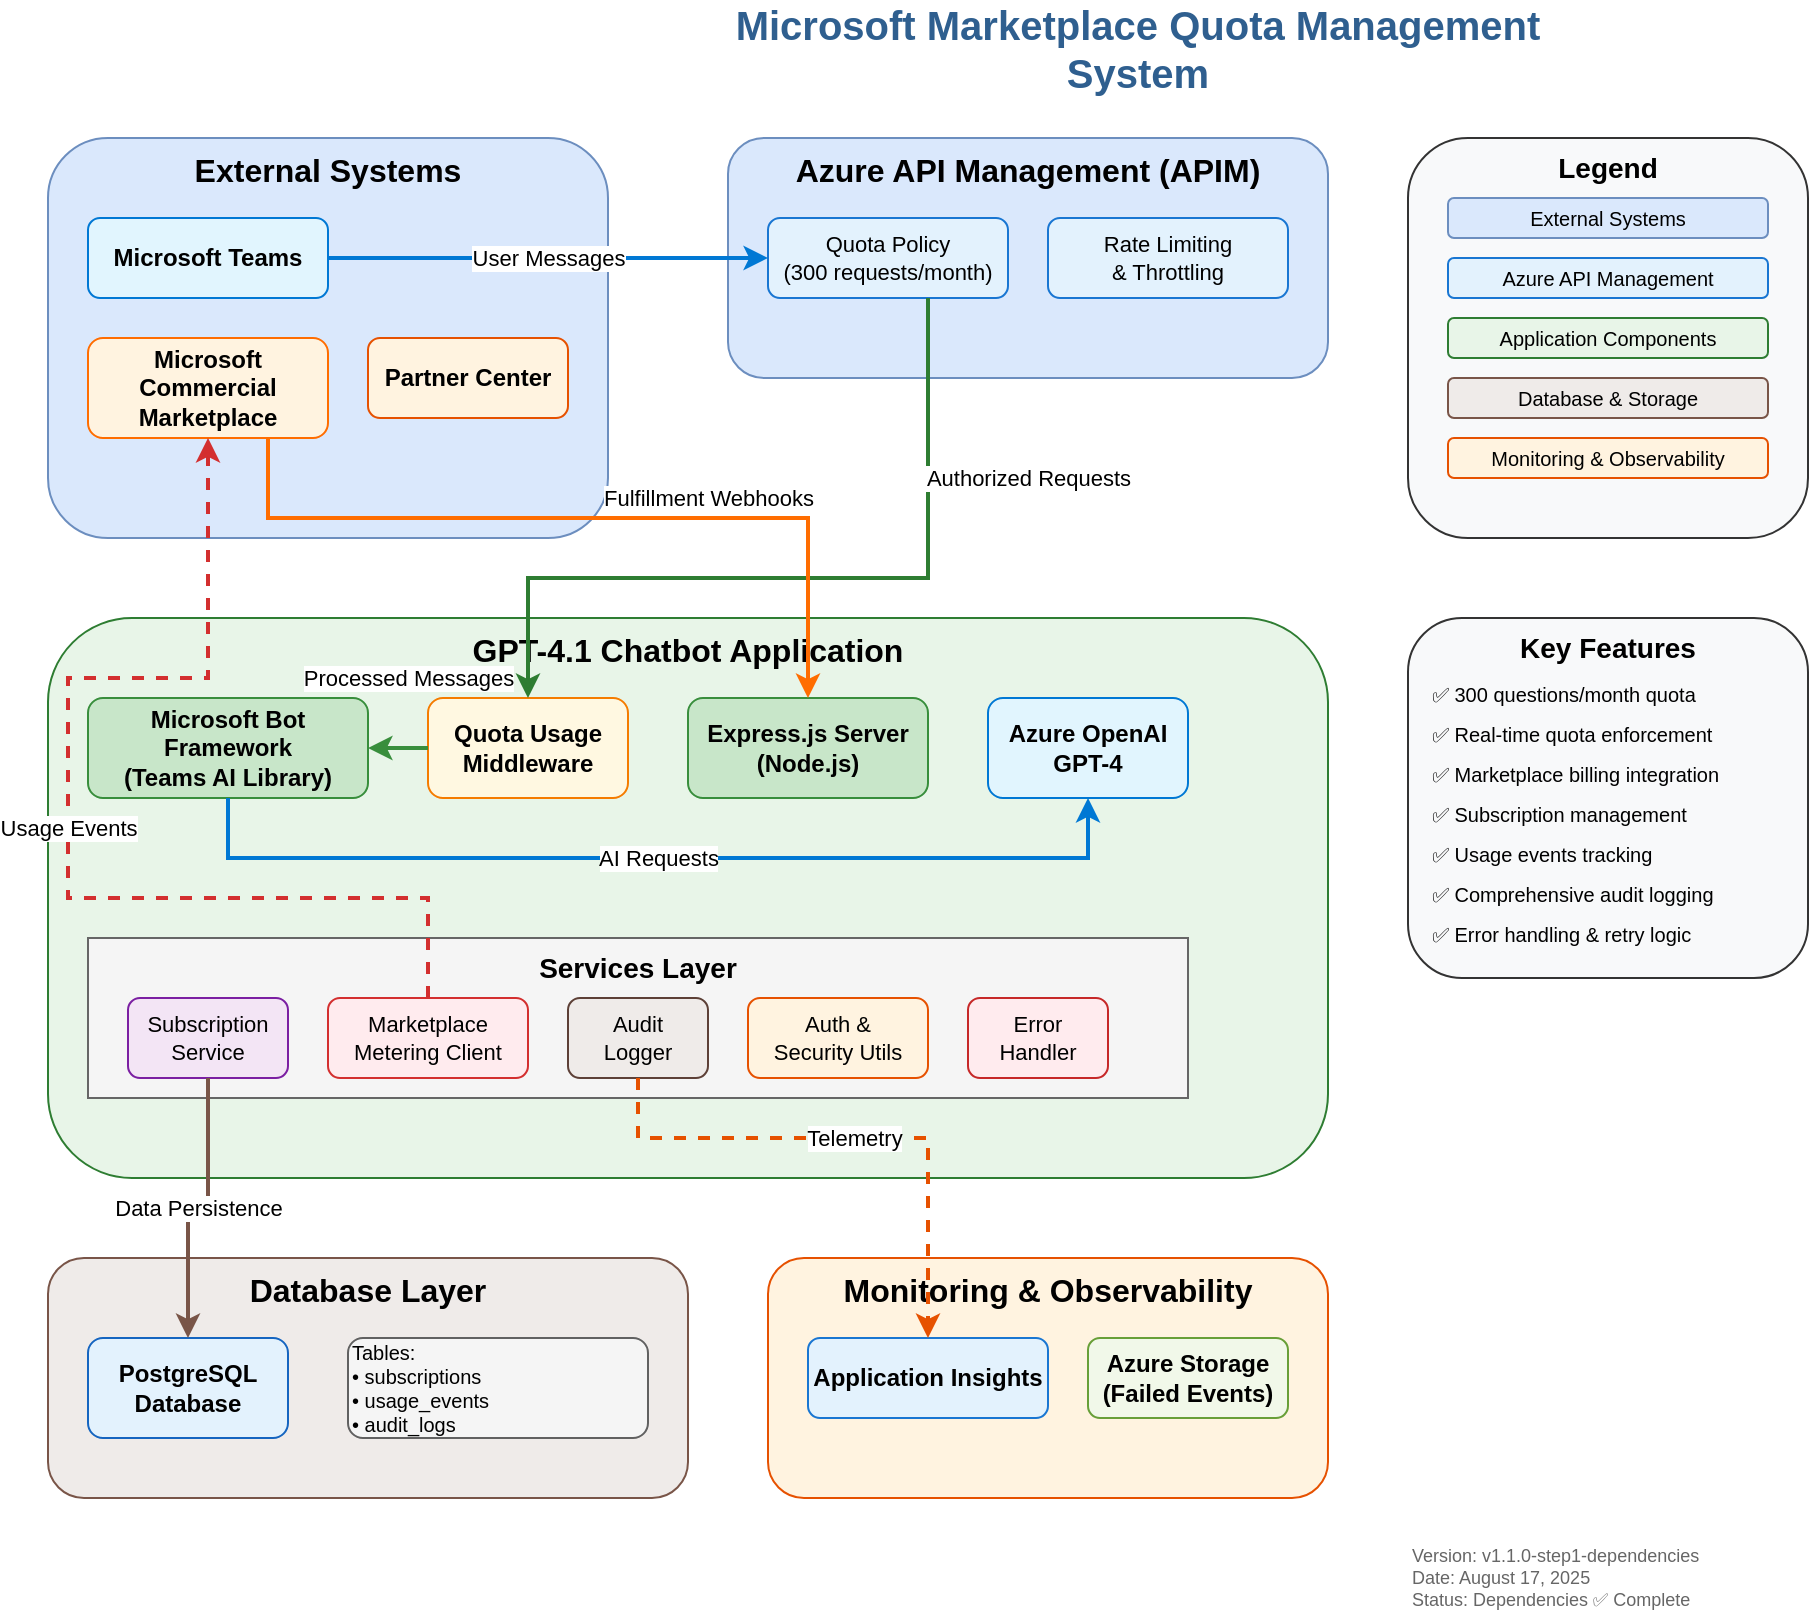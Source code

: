 <mxfile version="28.0.6">
  <diagram name="Microsoft Marketplace Quota Architecture" id="architecture">
    <mxGraphModel dx="1189" dy="819" grid="1" gridSize="10" guides="1" tooltips="1" connect="1" arrows="1" fold="1" page="1" pageScale="1" pageWidth="1169" pageHeight="827" math="0" shadow="0">
      <root>
        <mxCell id="0" />
        <mxCell id="1" parent="0" />
        <mxCell id="title" value="Microsoft Marketplace Quota Management System" style="text;html=1;strokeColor=none;fillColor=none;align=center;verticalAlign=middle;whiteSpace=wrap;rounded=0;fontSize=20;fontStyle=1;fontColor=#2F5F8F;" parent="1" vertex="1">
          <mxGeometry x="350" y="20" width="470" height="30" as="geometry" />
        </mxCell>
        <mxCell id="external-box" value="External Systems" style="rounded=1;whiteSpace=wrap;html=1;strokeColor=#6c8ebf;fillColor=#dae8fc;fontSize=16;fontStyle=1;verticalAlign=top;" parent="1" vertex="1">
          <mxGeometry x="40" y="80" width="280" height="200" as="geometry" />
        </mxCell>
        <mxCell id="teams" value="Microsoft Teams" style="rounded=1;whiteSpace=wrap;html=1;strokeColor=#0078d4;fillColor=#e1f5fe;fontSize=12;fontStyle=1;" parent="1" vertex="1">
          <mxGeometry x="60" y="120" width="120" height="40" as="geometry" />
        </mxCell>
        <mxCell id="marketplace" value="Microsoft&#xa;Commercial Marketplace" style="rounded=1;whiteSpace=wrap;html=1;strokeColor=#ff6d00;fillColor=#fff3e0;fontSize=12;fontStyle=1;" parent="1" vertex="1">
          <mxGeometry x="60" y="180" width="120" height="50" as="geometry" />
        </mxCell>
        <mxCell id="partner-center" value="Partner Center" style="rounded=1;whiteSpace=wrap;html=1;strokeColor=#e65100;fillColor=#fff3e0;fontSize=12;fontStyle=1;" parent="1" vertex="1">
          <mxGeometry x="200" y="180" width="100" height="40" as="geometry" />
        </mxCell>
        <mxCell id="apim-box" value="Azure API Management (APIM)" style="rounded=1;whiteSpace=wrap;html=1;strokeColor=#6c8ebf;fillColor=#dae8fc;fontSize=16;fontStyle=1;verticalAlign=top;" parent="1" vertex="1">
          <mxGeometry x="380" y="80" width="300" height="120" as="geometry" />
        </mxCell>
        <mxCell id="apim-quota" value="Quota Policy&#xa;(300 requests/month)" style="rounded=1;whiteSpace=wrap;html=1;strokeColor=#1976d2;fillColor=#e3f2fd;fontSize=11;" parent="1" vertex="1">
          <mxGeometry x="400" y="120" width="120" height="40" as="geometry" />
        </mxCell>
        <mxCell id="apim-rate" value="Rate Limiting&#xa;&amp; Throttling" style="rounded=1;whiteSpace=wrap;html=1;strokeColor=#1976d2;fillColor=#e3f2fd;fontSize=11;" parent="1" vertex="1">
          <mxGeometry x="540" y="120" width="120" height="40" as="geometry" />
        </mxCell>
        <mxCell id="app-box" value="GPT-4.1 Chatbot Application" style="rounded=1;whiteSpace=wrap;html=1;strokeColor=#2e7d32;fillColor=#e8f5e8;fontSize=16;fontStyle=1;verticalAlign=top;" parent="1" vertex="1">
          <mxGeometry x="40" y="320" width="640" height="280" as="geometry" />
        </mxCell>
        <mxCell id="bot-framework" value="Microsoft Bot Framework&#xa;(Teams AI Library)" style="rounded=1;whiteSpace=wrap;html=1;strokeColor=#388e3c;fillColor=#c8e6c9;fontSize=12;fontStyle=1;" parent="1" vertex="1">
          <mxGeometry x="60" y="360" width="140" height="50" as="geometry" />
        </mxCell>
        <mxCell id="quota-middleware" value="Quota Usage&#xa;Middleware" style="rounded=1;whiteSpace=wrap;html=1;strokeColor=#f57c00;fillColor=#fff8e1;fontSize=12;fontStyle=1;" parent="1" vertex="1">
          <mxGeometry x="230" y="360" width="100" height="50" as="geometry" />
        </mxCell>
        <mxCell id="express" value="Express.js Server&#xa;(Node.js)" style="rounded=1;whiteSpace=wrap;html=1;strokeColor=#388e3c;fillColor=#c8e6c9;fontSize=12;fontStyle=1;" parent="1" vertex="1">
          <mxGeometry x="360" y="360" width="120" height="50" as="geometry" />
        </mxCell>
        <mxCell id="openai" value="Azure OpenAI&#xa;GPT-4" style="rounded=1;whiteSpace=wrap;html=1;strokeColor=#0078d4;fillColor=#e1f5fe;fontSize=12;fontStyle=1;" parent="1" vertex="1">
          <mxGeometry x="510" y="360" width="100" height="50" as="geometry" />
        </mxCell>
        <mxCell id="services-box" value="Services Layer" style="rounded=0;whiteSpace=wrap;html=1;strokeColor=#666666;fillColor=#f5f5f5;fontSize=14;fontStyle=1;verticalAlign=top;" parent="1" vertex="1">
          <mxGeometry x="60" y="480" width="550" height="80" as="geometry" />
        </mxCell>
        <mxCell id="subscription-service" value="Subscription&#xa;Service" style="rounded=1;whiteSpace=wrap;html=1;strokeColor=#7b1fa2;fillColor=#f3e5f5;fontSize=11;" parent="1" vertex="1">
          <mxGeometry x="80" y="510" width="80" height="40" as="geometry" />
        </mxCell>
        <mxCell id="metering-client" value="Marketplace&#xa;Metering Client" style="rounded=1;whiteSpace=wrap;html=1;strokeColor=#d32f2f;fillColor=#ffebee;fontSize=11;" parent="1" vertex="1">
          <mxGeometry x="180" y="510" width="100" height="40" as="geometry" />
        </mxCell>
        <mxCell id="audit-logger" value="Audit&#xa;Logger" style="rounded=1;whiteSpace=wrap;html=1;strokeColor=#5d4037;fillColor=#efebe9;fontSize=11;" parent="1" vertex="1">
          <mxGeometry x="300" y="510" width="70" height="40" as="geometry" />
        </mxCell>
        <mxCell id="auth-utils" value="Auth &amp;&#xa;Security Utils" style="rounded=1;whiteSpace=wrap;html=1;strokeColor=#e65100;fillColor=#fff3e0;fontSize=11;" parent="1" vertex="1">
          <mxGeometry x="390" y="510" width="90" height="40" as="geometry" />
        </mxCell>
        <mxCell id="error-handler" value="Error&#xa;Handler" style="rounded=1;whiteSpace=wrap;html=1;strokeColor=#c62828;fillColor=#ffebee;fontSize=11;" parent="1" vertex="1">
          <mxGeometry x="500" y="510" width="70" height="40" as="geometry" />
        </mxCell>
        <mxCell id="database-box" value="Database Layer" style="rounded=1;whiteSpace=wrap;html=1;strokeColor=#795548;fillColor=#efebe9;fontSize=16;fontStyle=1;verticalAlign=top;" parent="1" vertex="1">
          <mxGeometry x="40" y="640" width="320" height="120" as="geometry" />
        </mxCell>
        <mxCell id="postgresql" value="PostgreSQL&#xa;Database" style="rounded=1;whiteSpace=wrap;html=1;strokeColor=#1565c0;fillColor=#e3f2fd;fontSize=12;fontStyle=1;" parent="1" vertex="1">
          <mxGeometry x="60" y="680" width="100" height="50" as="geometry" />
        </mxCell>
        <mxCell id="tables" value="Tables:&#xa;• subscriptions&#xa;• usage_events&#xa;• audit_logs" style="rounded=1;whiteSpace=wrap;html=1;strokeColor=#616161;fillColor=#f5f5f5;fontSize=10;align=left;" parent="1" vertex="1">
          <mxGeometry x="190" y="680" width="150" height="50" as="geometry" />
        </mxCell>
        <mxCell id="monitoring-box" value="Monitoring &amp; Observability" style="rounded=1;whiteSpace=wrap;html=1;strokeColor=#e65100;fillColor=#fff3e0;fontSize=16;fontStyle=1;verticalAlign=top;" parent="1" vertex="1">
          <mxGeometry x="400" y="640" width="280" height="120" as="geometry" />
        </mxCell>
        <mxCell id="app-insights" value="Application Insights" style="rounded=1;whiteSpace=wrap;html=1;strokeColor=#1976d2;fillColor=#e3f2fd;fontSize=12;fontStyle=1;" parent="1" vertex="1">
          <mxGeometry x="420" y="680" width="120" height="40" as="geometry" />
        </mxCell>
        <mxCell id="azure-storage" value="Azure Storage&#xa;(Failed Events)" style="rounded=1;whiteSpace=wrap;html=1;strokeColor=#689f38;fillColor=#f1f8e9;fontSize=12;fontStyle=1;" parent="1" vertex="1">
          <mxGeometry x="560" y="680" width="100" height="40" as="geometry" />
        </mxCell>
        <mxCell id="flow1" value="User Messages" style="edgeStyle=orthogonalEdgeStyle;rounded=0;orthogonalLoop=1;jettySize=auto;html=1;strokeWidth=2;strokeColor=#0078d4;" parent="1" source="teams" target="apim-quota" edge="1">
          <mxGeometry relative="1" as="geometry" />
        </mxCell>
        <mxCell id="flow2" value="Authorized Requests" style="edgeStyle=orthogonalEdgeStyle;rounded=0;orthogonalLoop=1;jettySize=auto;html=1;strokeWidth=2;strokeColor=#2e7d32;" parent="1" source="apim-quota" target="quota-middleware" edge="1">
          <mxGeometry x="-0.55" y="50" relative="1" as="geometry">
            <mxPoint x="460" y="240" as="sourcePoint" />
            <mxPoint x="280" y="320" as="targetPoint" />
            <Array as="points">
              <mxPoint x="480" y="300" />
              <mxPoint x="280" y="300" />
            </Array>
            <mxPoint as="offset" />
          </mxGeometry>
        </mxCell>
        <mxCell id="flow3" value="Processed Messages" style="edgeStyle=orthogonalEdgeStyle;rounded=0;orthogonalLoop=1;jettySize=auto;html=1;strokeWidth=2;strokeColor=#388e3c;" parent="1" source="quota-middleware" target="bot-framework" edge="1">
          <mxGeometry x="0.2" y="-35" relative="1" as="geometry">
            <mxPoint as="offset" />
          </mxGeometry>
        </mxCell>
        <mxCell id="flow4" value="AI Requests" style="edgeStyle=orthogonalEdgeStyle;rounded=0;orthogonalLoop=1;jettySize=auto;html=1;strokeWidth=2;strokeColor=#0078d4;" parent="1" source="bot-framework" target="openai" edge="1">
          <mxGeometry relative="1" as="geometry">
            <mxPoint x="200" y="385" as="sourcePoint" />
            <mxPoint x="510" y="385" as="targetPoint" />
            <Array as="points">
              <mxPoint x="130" y="440" />
              <mxPoint x="560" y="440" />
            </Array>
          </mxGeometry>
        </mxCell>
        <mxCell id="flow5" value="Fulfillment Webhooks" style="edgeStyle=orthogonalEdgeStyle;rounded=0;orthogonalLoop=1;jettySize=auto;html=1;strokeWidth=2;strokeColor=#ff6d00;" parent="1" source="marketplace" target="express" edge="1">
          <mxGeometry x="0.3" y="10" relative="1" as="geometry">
            <mxPoint x="120" y="240" as="sourcePoint" />
            <mxPoint x="420" y="320" as="targetPoint" />
            <Array as="points">
              <mxPoint x="150" y="270" />
              <mxPoint x="420" y="270" />
            </Array>
            <mxPoint as="offset" />
          </mxGeometry>
        </mxCell>
        <mxCell id="flow6" value="Usage Events" style="edgeStyle=orthogonalEdgeStyle;rounded=0;orthogonalLoop=1;jettySize=auto;html=1;strokeWidth=2;strokeColor=#d32f2f;dashed=1;" parent="1" source="metering-client" target="marketplace" edge="1">
          <mxGeometry relative="1" as="geometry">
            <mxPoint x="230" y="470" as="sourcePoint" />
            <mxPoint x="120" y="240" as="targetPoint" />
            <Array as="points">
              <mxPoint x="230" y="460" />
              <mxPoint x="50" y="460" />
              <mxPoint x="50" y="350" />
              <mxPoint x="120" y="350" />
            </Array>
          </mxGeometry>
        </mxCell>
        <mxCell id="flow7" value="Data Persistence" style="edgeStyle=orthogonalEdgeStyle;rounded=0;orthogonalLoop=1;jettySize=auto;html=1;strokeWidth=2;strokeColor=#795548;" parent="1" source="subscription-service" target="postgresql" edge="1">
          <mxGeometry relative="1" as="geometry">
            <mxPoint x="120" y="520" as="sourcePoint" />
            <mxPoint x="110" y="640" as="targetPoint" />
          </mxGeometry>
        </mxCell>
        <mxCell id="flow8" value="Telemetry" style="edgeStyle=orthogonalEdgeStyle;rounded=0;orthogonalLoop=1;jettySize=auto;html=1;strokeWidth=2;strokeColor=#e65100;dashed=1;" parent="1" source="audit-logger" target="app-insights" edge="1">
          <mxGeometry relative="1" as="geometry">
            <mxPoint x="335" y="520" as="sourcePoint" />
            <mxPoint x="480" y="640" as="targetPoint" />
            <Array as="points">
              <mxPoint x="335" y="580" />
              <mxPoint x="480" y="580" />
            </Array>
          </mxGeometry>
        </mxCell>
        <mxCell id="legend-box" value="Legend" style="rounded=1;whiteSpace=wrap;html=1;strokeColor=#333333;fillColor=#f8f9fa;fontSize=14;fontStyle=1;verticalAlign=top;" parent="1" vertex="1">
          <mxGeometry x="720" y="80" width="200" height="200" as="geometry" />
        </mxCell>
        <mxCell id="legend-external" value="External Systems" style="rounded=1;whiteSpace=wrap;html=1;strokeColor=#6c8ebf;fillColor=#dae8fc;fontSize=10;" parent="1" vertex="1">
          <mxGeometry x="740" y="110" width="160" height="20" as="geometry" />
        </mxCell>
        <mxCell id="legend-apim" value="Azure API Management" style="rounded=1;whiteSpace=wrap;html=1;strokeColor=#1976d2;fillColor=#e3f2fd;fontSize=10;" parent="1" vertex="1">
          <mxGeometry x="740" y="140" width="160" height="20" as="geometry" />
        </mxCell>
        <mxCell id="legend-app" value="Application Components" style="rounded=1;whiteSpace=wrap;html=1;strokeColor=#2e7d32;fillColor=#e8f5e8;fontSize=10;" parent="1" vertex="1">
          <mxGeometry x="740" y="170" width="160" height="20" as="geometry" />
        </mxCell>
        <mxCell id="legend-db" value="Database &amp; Storage" style="rounded=1;whiteSpace=wrap;html=1;strokeColor=#795548;fillColor=#efebe9;fontSize=10;" parent="1" vertex="1">
          <mxGeometry x="740" y="200" width="160" height="20" as="geometry" />
        </mxCell>
        <mxCell id="legend-monitor" value="Monitoring &amp; Observability" style="rounded=1;whiteSpace=wrap;html=1;strokeColor=#e65100;fillColor=#fff3e0;fontSize=10;" parent="1" vertex="1">
          <mxGeometry x="740" y="230" width="160" height="20" as="geometry" />
        </mxCell>
        <mxCell id="features-box" value="Key Features" style="rounded=1;whiteSpace=wrap;html=1;strokeColor=#333333;fillColor=#f8f9fa;fontSize=14;fontStyle=1;verticalAlign=top;" parent="1" vertex="1">
          <mxGeometry x="720" y="320" width="200" height="180" as="geometry" />
        </mxCell>
        <mxCell id="feature1" value="✅ 300 questions/month quota" style="text;html=1;strokeColor=none;fillColor=none;align=left;verticalAlign=middle;whiteSpace=wrap;rounded=0;fontSize=10;" parent="1" vertex="1">
          <mxGeometry x="730" y="350" width="180" height="15" as="geometry" />
        </mxCell>
        <mxCell id="feature2" value="✅ Real-time quota enforcement" style="text;html=1;strokeColor=none;fillColor=none;align=left;verticalAlign=middle;whiteSpace=wrap;rounded=0;fontSize=10;" parent="1" vertex="1">
          <mxGeometry x="730" y="370" width="180" height="15" as="geometry" />
        </mxCell>
        <mxCell id="feature3" value="✅ Marketplace billing integration" style="text;html=1;strokeColor=none;fillColor=none;align=left;verticalAlign=middle;whiteSpace=wrap;rounded=0;fontSize=10;" parent="1" vertex="1">
          <mxGeometry x="730" y="390" width="180" height="15" as="geometry" />
        </mxCell>
        <mxCell id="feature4" value="✅ Subscription management" style="text;html=1;strokeColor=none;fillColor=none;align=left;verticalAlign=middle;whiteSpace=wrap;rounded=0;fontSize=10;" parent="1" vertex="1">
          <mxGeometry x="730" y="410" width="180" height="15" as="geometry" />
        </mxCell>
        <mxCell id="feature5" value="✅ Usage events tracking" style="text;html=1;strokeColor=none;fillColor=none;align=left;verticalAlign=middle;whiteSpace=wrap;rounded=0;fontSize=10;" parent="1" vertex="1">
          <mxGeometry x="730" y="430" width="180" height="15" as="geometry" />
        </mxCell>
        <mxCell id="feature6" value="✅ Comprehensive audit logging" style="text;html=1;strokeColor=none;fillColor=none;align=left;verticalAlign=middle;whiteSpace=wrap;rounded=0;fontSize=10;" parent="1" vertex="1">
          <mxGeometry x="730" y="450" width="180" height="15" as="geometry" />
        </mxCell>
        <mxCell id="feature7" value="✅ Error handling &amp; retry logic" style="text;html=1;strokeColor=none;fillColor=none;align=left;verticalAlign=middle;whiteSpace=wrap;rounded=0;fontSize=10;" parent="1" vertex="1">
          <mxGeometry x="730" y="470" width="180" height="15" as="geometry" />
        </mxCell>
        <mxCell id="version-info" value="Version: v1.1.0-step1-dependencies&#xa;Date: August 17, 2025&#xa;Status: Dependencies ✅ Complete" style="text;html=1;strokeColor=none;fillColor=none;align=left;verticalAlign=middle;whiteSpace=wrap;rounded=0;fontSize=9;fontColor=#666666;" parent="1" vertex="1">
          <mxGeometry x="720" y="780" width="200" height="40" as="geometry" />
        </mxCell>
      </root>
    </mxGraphModel>
  </diagram>
</mxfile>

